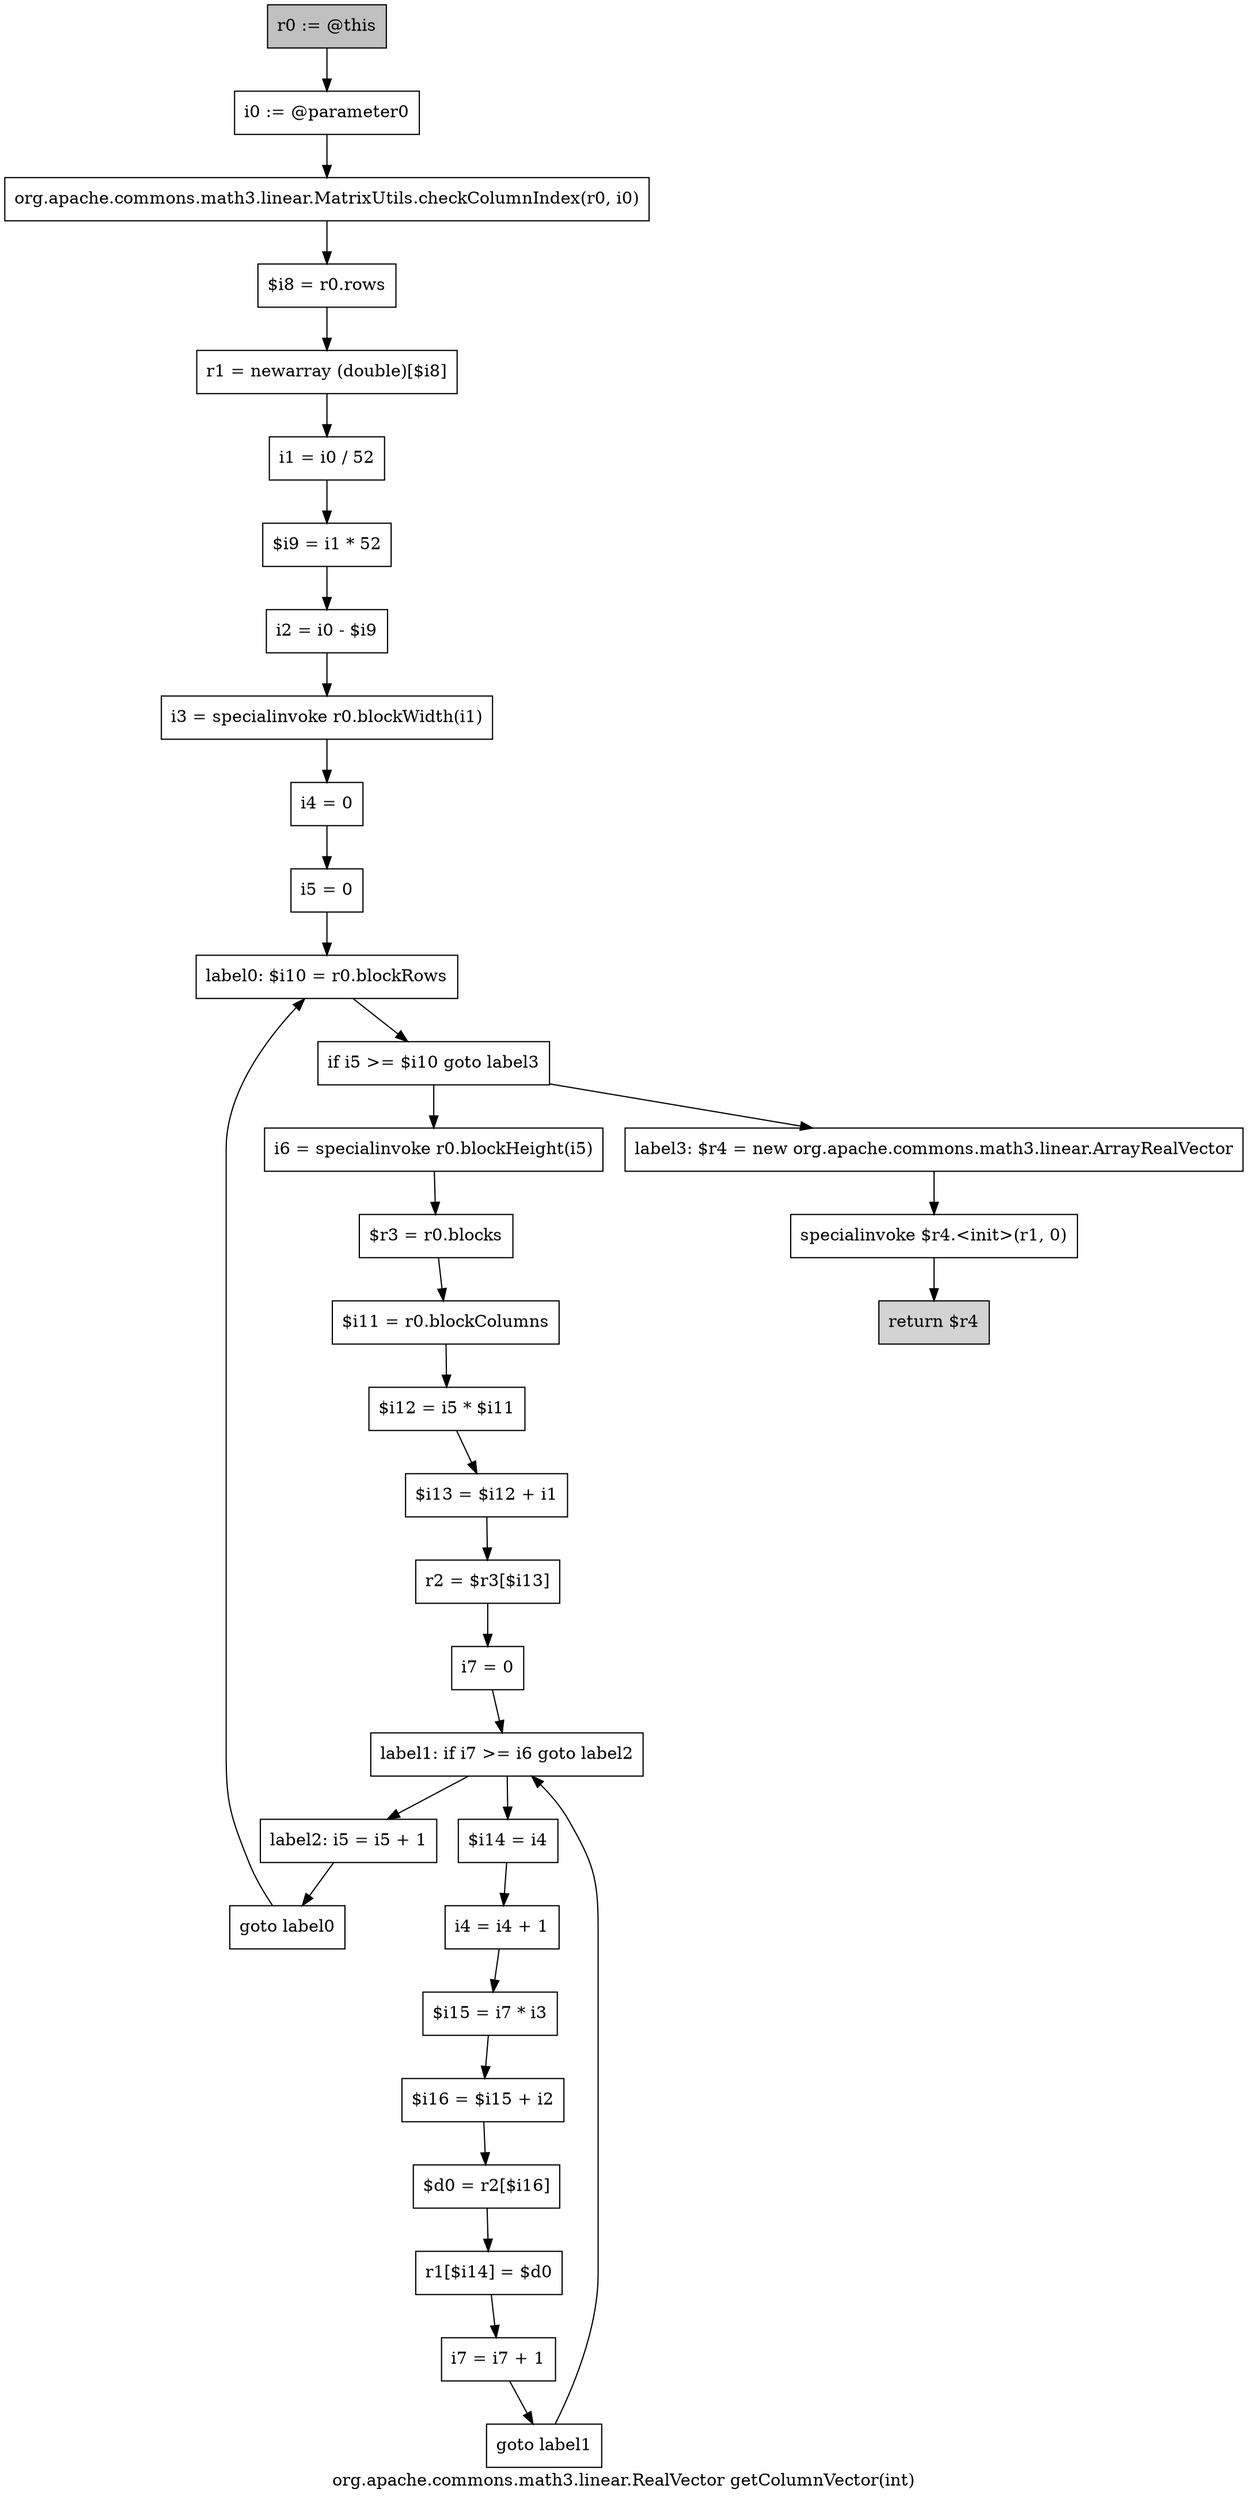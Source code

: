 digraph "org.apache.commons.math3.linear.RealVector getColumnVector(int)" {
    label="org.apache.commons.math3.linear.RealVector getColumnVector(int)";
    node [shape=box];
    "0" [style=filled,fillcolor=gray,label="r0 := @this",];
    "1" [label="i0 := @parameter0",];
    "0"->"1";
    "2" [label="org.apache.commons.math3.linear.MatrixUtils.checkColumnIndex(r0, i0)",];
    "1"->"2";
    "3" [label="$i8 = r0.rows",];
    "2"->"3";
    "4" [label="r1 = newarray (double)[$i8]",];
    "3"->"4";
    "5" [label="i1 = i0 / 52",];
    "4"->"5";
    "6" [label="$i9 = i1 * 52",];
    "5"->"6";
    "7" [label="i2 = i0 - $i9",];
    "6"->"7";
    "8" [label="i3 = specialinvoke r0.blockWidth(i1)",];
    "7"->"8";
    "9" [label="i4 = 0",];
    "8"->"9";
    "10" [label="i5 = 0",];
    "9"->"10";
    "11" [label="label0: $i10 = r0.blockRows",];
    "10"->"11";
    "12" [label="if i5 >= $i10 goto label3",];
    "11"->"12";
    "13" [label="i6 = specialinvoke r0.blockHeight(i5)",];
    "12"->"13";
    "31" [label="label3: $r4 = new org.apache.commons.math3.linear.ArrayRealVector",];
    "12"->"31";
    "14" [label="$r3 = r0.blocks",];
    "13"->"14";
    "15" [label="$i11 = r0.blockColumns",];
    "14"->"15";
    "16" [label="$i12 = i5 * $i11",];
    "15"->"16";
    "17" [label="$i13 = $i12 + i1",];
    "16"->"17";
    "18" [label="r2 = $r3[$i13]",];
    "17"->"18";
    "19" [label="i7 = 0",];
    "18"->"19";
    "20" [label="label1: if i7 >= i6 goto label2",];
    "19"->"20";
    "21" [label="$i14 = i4",];
    "20"->"21";
    "29" [label="label2: i5 = i5 + 1",];
    "20"->"29";
    "22" [label="i4 = i4 + 1",];
    "21"->"22";
    "23" [label="$i15 = i7 * i3",];
    "22"->"23";
    "24" [label="$i16 = $i15 + i2",];
    "23"->"24";
    "25" [label="$d0 = r2[$i16]",];
    "24"->"25";
    "26" [label="r1[$i14] = $d0",];
    "25"->"26";
    "27" [label="i7 = i7 + 1",];
    "26"->"27";
    "28" [label="goto label1",];
    "27"->"28";
    "28"->"20";
    "30" [label="goto label0",];
    "29"->"30";
    "30"->"11";
    "32" [label="specialinvoke $r4.<init>(r1, 0)",];
    "31"->"32";
    "33" [style=filled,fillcolor=lightgray,label="return $r4",];
    "32"->"33";
}
